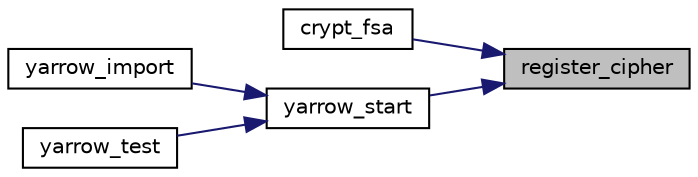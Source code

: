 digraph "register_cipher"
{
 // LATEX_PDF_SIZE
  edge [fontname="Helvetica",fontsize="10",labelfontname="Helvetica",labelfontsize="10"];
  node [fontname="Helvetica",fontsize="10",shape=record];
  rankdir="RL";
  Node160 [label="register_cipher",height=0.2,width=0.4,color="black", fillcolor="grey75", style="filled", fontcolor="black",tooltip="Register a cipher with the descriptor table."];
  Node160 -> Node161 [dir="back",color="midnightblue",fontsize="10",style="solid"];
  Node161 [label="crypt_fsa",height=0.2,width=0.4,color="black", fillcolor="white", style="filled",URL="$crypt__fsa_8c.html#aefa03a9ea8721b2d7c4ec148f3124c03",tooltip=" "];
  Node160 -> Node162 [dir="back",color="midnightblue",fontsize="10",style="solid"];
  Node162 [label="yarrow_start",height=0.2,width=0.4,color="black", fillcolor="white", style="filled",URL="$yarrow_8c.html#a4be37aa6e50e66e51a3f0fa0c9fa5ac8",tooltip="Start the PRNG."];
  Node162 -> Node163 [dir="back",color="midnightblue",fontsize="10",style="solid"];
  Node163 [label="yarrow_import",height=0.2,width=0.4,color="black", fillcolor="white", style="filled",URL="$yarrow_8c.html#aa4abeeec501ff7cc5d002bf2ea495865",tooltip="Import a PRNG state."];
  Node162 -> Node164 [dir="back",color="midnightblue",fontsize="10",style="solid"];
  Node164 [label="yarrow_test",height=0.2,width=0.4,color="black", fillcolor="white", style="filled",URL="$yarrow_8c.html#a015eaaca3b133390535d3be2fced5cc1",tooltip="PRNG self-test."];
}
